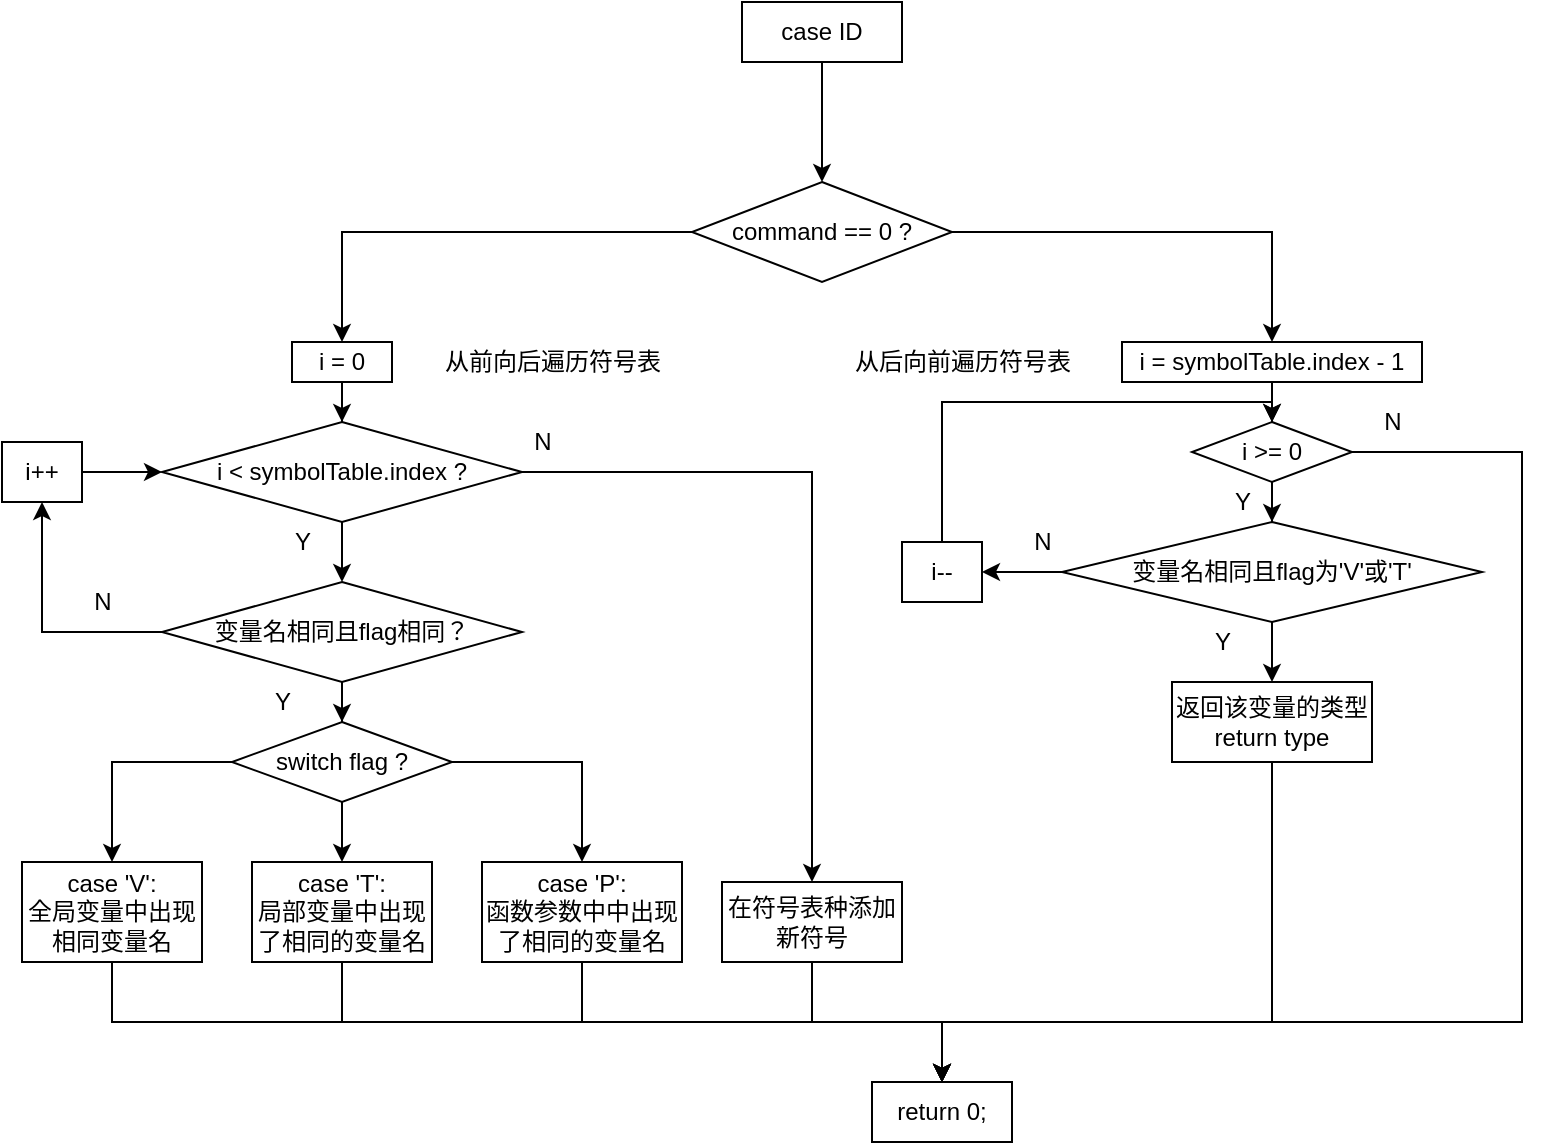 <mxfile version="14.0.5" type="github">
  <diagram id="WodFLhAZwsUnCGh3K9Pa" name="第 1 页">
    <mxGraphModel dx="3093" dy="681" grid="1" gridSize="10" guides="1" tooltips="1" connect="1" arrows="1" fold="1" page="1" pageScale="1" pageWidth="2336" pageHeight="1654" math="0" shadow="0">
      <root>
        <mxCell id="0" />
        <mxCell id="1" parent="0" />
        <mxCell id="JYjud_JIrLW7cY8SY49q-28" style="edgeStyle=orthogonalEdgeStyle;rounded=0;orthogonalLoop=1;jettySize=auto;html=1;" edge="1" parent="1" source="JYjud_JIrLW7cY8SY49q-1" target="JYjud_JIrLW7cY8SY49q-4">
          <mxGeometry relative="1" as="geometry" />
        </mxCell>
        <mxCell id="JYjud_JIrLW7cY8SY49q-1" value="case ID" style="rounded=0;whiteSpace=wrap;html=1;" vertex="1" parent="1">
          <mxGeometry x="360" y="80" width="80" height="30" as="geometry" />
        </mxCell>
        <mxCell id="JYjud_JIrLW7cY8SY49q-32" style="edgeStyle=orthogonalEdgeStyle;rounded=0;orthogonalLoop=1;jettySize=auto;html=1;entryX=0.5;entryY=0;entryDx=0;entryDy=0;" edge="1" parent="1" source="JYjud_JIrLW7cY8SY49q-4" target="JYjud_JIrLW7cY8SY49q-27">
          <mxGeometry relative="1" as="geometry" />
        </mxCell>
        <mxCell id="JYjud_JIrLW7cY8SY49q-41" style="edgeStyle=orthogonalEdgeStyle;rounded=0;orthogonalLoop=1;jettySize=auto;html=1;entryX=0.5;entryY=0;entryDx=0;entryDy=0;" edge="1" parent="1" source="JYjud_JIrLW7cY8SY49q-4" target="JYjud_JIrLW7cY8SY49q-30">
          <mxGeometry relative="1" as="geometry" />
        </mxCell>
        <mxCell id="JYjud_JIrLW7cY8SY49q-4" value="command == 0 ?" style="rhombus;whiteSpace=wrap;html=1;" vertex="1" parent="1">
          <mxGeometry x="335" y="170" width="130" height="50" as="geometry" />
        </mxCell>
        <mxCell id="JYjud_JIrLW7cY8SY49q-9" style="edgeStyle=orthogonalEdgeStyle;rounded=0;orthogonalLoop=1;jettySize=auto;html=1;" edge="1" parent="1" source="JYjud_JIrLW7cY8SY49q-7" target="JYjud_JIrLW7cY8SY49q-8">
          <mxGeometry relative="1" as="geometry" />
        </mxCell>
        <mxCell id="JYjud_JIrLW7cY8SY49q-26" style="edgeStyle=orthogonalEdgeStyle;rounded=0;orthogonalLoop=1;jettySize=auto;html=1;" edge="1" parent="1" source="JYjud_JIrLW7cY8SY49q-7" target="JYjud_JIrLW7cY8SY49q-25">
          <mxGeometry relative="1" as="geometry" />
        </mxCell>
        <mxCell id="JYjud_JIrLW7cY8SY49q-7" value="i &amp;lt;&amp;nbsp;symbolTable.index ?" style="rhombus;whiteSpace=wrap;html=1;" vertex="1" parent="1">
          <mxGeometry x="70" y="290" width="180" height="50" as="geometry" />
        </mxCell>
        <mxCell id="JYjud_JIrLW7cY8SY49q-11" style="edgeStyle=orthogonalEdgeStyle;rounded=0;orthogonalLoop=1;jettySize=auto;html=1;" edge="1" parent="1" source="JYjud_JIrLW7cY8SY49q-8" target="JYjud_JIrLW7cY8SY49q-10">
          <mxGeometry relative="1" as="geometry" />
        </mxCell>
        <mxCell id="JYjud_JIrLW7cY8SY49q-20" style="edgeStyle=orthogonalEdgeStyle;rounded=0;orthogonalLoop=1;jettySize=auto;html=1;entryX=0.5;entryY=1;entryDx=0;entryDy=0;" edge="1" parent="1" source="JYjud_JIrLW7cY8SY49q-8" target="JYjud_JIrLW7cY8SY49q-18">
          <mxGeometry relative="1" as="geometry" />
        </mxCell>
        <mxCell id="JYjud_JIrLW7cY8SY49q-8" value="变量名相同且flag相同？" style="rhombus;whiteSpace=wrap;html=1;" vertex="1" parent="1">
          <mxGeometry x="70" y="370" width="180" height="50" as="geometry" />
        </mxCell>
        <mxCell id="JYjud_JIrLW7cY8SY49q-21" style="edgeStyle=orthogonalEdgeStyle;rounded=0;orthogonalLoop=1;jettySize=auto;html=1;" edge="1" parent="1" source="JYjud_JIrLW7cY8SY49q-10" target="JYjud_JIrLW7cY8SY49q-12">
          <mxGeometry relative="1" as="geometry" />
        </mxCell>
        <mxCell id="JYjud_JIrLW7cY8SY49q-22" style="edgeStyle=orthogonalEdgeStyle;rounded=0;orthogonalLoop=1;jettySize=auto;html=1;" edge="1" parent="1" source="JYjud_JIrLW7cY8SY49q-10" target="JYjud_JIrLW7cY8SY49q-13">
          <mxGeometry relative="1" as="geometry" />
        </mxCell>
        <mxCell id="JYjud_JIrLW7cY8SY49q-23" style="edgeStyle=orthogonalEdgeStyle;rounded=0;orthogonalLoop=1;jettySize=auto;html=1;" edge="1" parent="1" source="JYjud_JIrLW7cY8SY49q-10" target="JYjud_JIrLW7cY8SY49q-14">
          <mxGeometry relative="1" as="geometry" />
        </mxCell>
        <mxCell id="JYjud_JIrLW7cY8SY49q-10" value="switch flag ?" style="rhombus;whiteSpace=wrap;html=1;" vertex="1" parent="1">
          <mxGeometry x="105" y="440" width="110" height="40" as="geometry" />
        </mxCell>
        <mxCell id="JYjud_JIrLW7cY8SY49q-55" style="edgeStyle=orthogonalEdgeStyle;rounded=0;orthogonalLoop=1;jettySize=auto;html=1;" edge="1" parent="1" source="JYjud_JIrLW7cY8SY49q-12" target="JYjud_JIrLW7cY8SY49q-53">
          <mxGeometry relative="1" as="geometry">
            <Array as="points">
              <mxPoint x="45" y="590" />
              <mxPoint x="460" y="590" />
            </Array>
          </mxGeometry>
        </mxCell>
        <mxCell id="JYjud_JIrLW7cY8SY49q-12" value="case &#39;V&#39;:&lt;br&gt;全局变量中出现相同变量名" style="rounded=0;whiteSpace=wrap;html=1;" vertex="1" parent="1">
          <mxGeometry y="510" width="90" height="50" as="geometry" />
        </mxCell>
        <mxCell id="JYjud_JIrLW7cY8SY49q-56" style="edgeStyle=orthogonalEdgeStyle;rounded=0;orthogonalLoop=1;jettySize=auto;html=1;" edge="1" parent="1" source="JYjud_JIrLW7cY8SY49q-13" target="JYjud_JIrLW7cY8SY49q-53">
          <mxGeometry relative="1" as="geometry">
            <Array as="points">
              <mxPoint x="160" y="590" />
              <mxPoint x="460" y="590" />
            </Array>
          </mxGeometry>
        </mxCell>
        <mxCell id="JYjud_JIrLW7cY8SY49q-13" value="case &#39;T&#39;:&lt;br&gt;局部变量中出现了相同的变量名" style="rounded=0;whiteSpace=wrap;html=1;" vertex="1" parent="1">
          <mxGeometry x="115" y="510" width="90" height="50" as="geometry" />
        </mxCell>
        <mxCell id="JYjud_JIrLW7cY8SY49q-57" style="edgeStyle=orthogonalEdgeStyle;rounded=0;orthogonalLoop=1;jettySize=auto;html=1;" edge="1" parent="1" source="JYjud_JIrLW7cY8SY49q-14" target="JYjud_JIrLW7cY8SY49q-53">
          <mxGeometry relative="1" as="geometry">
            <Array as="points">
              <mxPoint x="280" y="590" />
              <mxPoint x="460" y="590" />
            </Array>
          </mxGeometry>
        </mxCell>
        <mxCell id="JYjud_JIrLW7cY8SY49q-14" value="case &#39;P&#39;:&lt;br&gt;函数参数中中出现了相同的变量名" style="rounded=0;whiteSpace=wrap;html=1;" vertex="1" parent="1">
          <mxGeometry x="230" y="510" width="100" height="50" as="geometry" />
        </mxCell>
        <mxCell id="JYjud_JIrLW7cY8SY49q-16" value="Y" style="text;html=1;align=center;verticalAlign=middle;resizable=0;points=[];autosize=1;" vertex="1" parent="1">
          <mxGeometry x="130" y="340" width="20" height="20" as="geometry" />
        </mxCell>
        <mxCell id="JYjud_JIrLW7cY8SY49q-17" value="Y" style="text;html=1;align=center;verticalAlign=middle;resizable=0;points=[];autosize=1;" vertex="1" parent="1">
          <mxGeometry x="120" y="420" width="20" height="20" as="geometry" />
        </mxCell>
        <mxCell id="JYjud_JIrLW7cY8SY49q-19" style="edgeStyle=orthogonalEdgeStyle;rounded=0;orthogonalLoop=1;jettySize=auto;html=1;" edge="1" parent="1" source="JYjud_JIrLW7cY8SY49q-18" target="JYjud_JIrLW7cY8SY49q-7">
          <mxGeometry relative="1" as="geometry" />
        </mxCell>
        <mxCell id="JYjud_JIrLW7cY8SY49q-18" value="i++" style="whiteSpace=wrap;html=1;" vertex="1" parent="1">
          <mxGeometry x="-10" y="300" width="40" height="30" as="geometry" />
        </mxCell>
        <mxCell id="JYjud_JIrLW7cY8SY49q-24" value="N" style="text;html=1;align=center;verticalAlign=middle;resizable=0;points=[];autosize=1;" vertex="1" parent="1">
          <mxGeometry x="30" y="370" width="20" height="20" as="geometry" />
        </mxCell>
        <mxCell id="JYjud_JIrLW7cY8SY49q-58" style="edgeStyle=orthogonalEdgeStyle;rounded=0;orthogonalLoop=1;jettySize=auto;html=1;" edge="1" parent="1" source="JYjud_JIrLW7cY8SY49q-25" target="JYjud_JIrLW7cY8SY49q-53">
          <mxGeometry relative="1" as="geometry" />
        </mxCell>
        <mxCell id="JYjud_JIrLW7cY8SY49q-25" value="在符号表种添加新符号" style="whiteSpace=wrap;html=1;" vertex="1" parent="1">
          <mxGeometry x="350" y="520" width="90" height="40" as="geometry" />
        </mxCell>
        <mxCell id="JYjud_JIrLW7cY8SY49q-29" style="edgeStyle=orthogonalEdgeStyle;rounded=0;orthogonalLoop=1;jettySize=auto;html=1;" edge="1" parent="1" source="JYjud_JIrLW7cY8SY49q-27" target="JYjud_JIrLW7cY8SY49q-7">
          <mxGeometry relative="1" as="geometry" />
        </mxCell>
        <mxCell id="JYjud_JIrLW7cY8SY49q-27" value="i = 0" style="rounded=0;whiteSpace=wrap;html=1;" vertex="1" parent="1">
          <mxGeometry x="135" y="250" width="50" height="20" as="geometry" />
        </mxCell>
        <mxCell id="JYjud_JIrLW7cY8SY49q-38" style="edgeStyle=orthogonalEdgeStyle;rounded=0;orthogonalLoop=1;jettySize=auto;html=1;" edge="1" parent="1" source="JYjud_JIrLW7cY8SY49q-30" target="JYjud_JIrLW7cY8SY49q-37">
          <mxGeometry relative="1" as="geometry" />
        </mxCell>
        <mxCell id="JYjud_JIrLW7cY8SY49q-30" value="i =&amp;nbsp;symbolTable.index - 1" style="rounded=0;whiteSpace=wrap;html=1;" vertex="1" parent="1">
          <mxGeometry x="550" y="250" width="150" height="20" as="geometry" />
        </mxCell>
        <mxCell id="JYjud_JIrLW7cY8SY49q-31" value="N" style="text;html=1;align=center;verticalAlign=middle;resizable=0;points=[];autosize=1;" vertex="1" parent="1">
          <mxGeometry x="250" y="290" width="20" height="20" as="geometry" />
        </mxCell>
        <mxCell id="JYjud_JIrLW7cY8SY49q-33" value="从前向后遍历符号表" style="text;html=1;align=center;verticalAlign=middle;resizable=0;points=[];autosize=1;" vertex="1" parent="1">
          <mxGeometry x="205" y="250" width="120" height="20" as="geometry" />
        </mxCell>
        <mxCell id="JYjud_JIrLW7cY8SY49q-34" value="从后向前遍历符号表" style="text;html=1;align=center;verticalAlign=middle;resizable=0;points=[];autosize=1;" vertex="1" parent="1">
          <mxGeometry x="410" y="250" width="120" height="20" as="geometry" />
        </mxCell>
        <mxCell id="JYjud_JIrLW7cY8SY49q-44" style="edgeStyle=orthogonalEdgeStyle;rounded=0;orthogonalLoop=1;jettySize=auto;html=1;" edge="1" parent="1" source="JYjud_JIrLW7cY8SY49q-35" target="JYjud_JIrLW7cY8SY49q-43">
          <mxGeometry relative="1" as="geometry" />
        </mxCell>
        <mxCell id="JYjud_JIrLW7cY8SY49q-49" style="edgeStyle=orthogonalEdgeStyle;rounded=0;orthogonalLoop=1;jettySize=auto;html=1;entryX=1;entryY=0.5;entryDx=0;entryDy=0;" edge="1" parent="1" source="JYjud_JIrLW7cY8SY49q-35" target="JYjud_JIrLW7cY8SY49q-48">
          <mxGeometry relative="1" as="geometry" />
        </mxCell>
        <mxCell id="JYjud_JIrLW7cY8SY49q-35" value="变量名相同且flag为&#39;V&#39;或&#39;T&#39;" style="rhombus;whiteSpace=wrap;html=1;" vertex="1" parent="1">
          <mxGeometry x="520" y="340" width="210" height="50" as="geometry" />
        </mxCell>
        <mxCell id="JYjud_JIrLW7cY8SY49q-40" style="edgeStyle=orthogonalEdgeStyle;rounded=0;orthogonalLoop=1;jettySize=auto;html=1;" edge="1" parent="1" source="JYjud_JIrLW7cY8SY49q-37" target="JYjud_JIrLW7cY8SY49q-35">
          <mxGeometry relative="1" as="geometry" />
        </mxCell>
        <mxCell id="JYjud_JIrLW7cY8SY49q-60" style="edgeStyle=orthogonalEdgeStyle;rounded=0;orthogonalLoop=1;jettySize=auto;html=1;" edge="1" parent="1" source="JYjud_JIrLW7cY8SY49q-37" target="JYjud_JIrLW7cY8SY49q-53">
          <mxGeometry relative="1" as="geometry">
            <Array as="points">
              <mxPoint x="750" y="305" />
              <mxPoint x="750" y="590" />
              <mxPoint x="460" y="590" />
            </Array>
          </mxGeometry>
        </mxCell>
        <mxCell id="JYjud_JIrLW7cY8SY49q-37" value="i &amp;gt;= 0" style="rhombus;whiteSpace=wrap;html=1;" vertex="1" parent="1">
          <mxGeometry x="585" y="290" width="80" height="30" as="geometry" />
        </mxCell>
        <mxCell id="JYjud_JIrLW7cY8SY49q-42" value="Y" style="text;html=1;align=center;verticalAlign=middle;resizable=0;points=[];autosize=1;" vertex="1" parent="1">
          <mxGeometry x="600" y="320" width="20" height="20" as="geometry" />
        </mxCell>
        <mxCell id="JYjud_JIrLW7cY8SY49q-59" style="edgeStyle=orthogonalEdgeStyle;rounded=0;orthogonalLoop=1;jettySize=auto;html=1;" edge="1" parent="1" source="JYjud_JIrLW7cY8SY49q-43" target="JYjud_JIrLW7cY8SY49q-53">
          <mxGeometry relative="1" as="geometry">
            <Array as="points">
              <mxPoint x="625" y="590" />
              <mxPoint x="460" y="590" />
            </Array>
          </mxGeometry>
        </mxCell>
        <mxCell id="JYjud_JIrLW7cY8SY49q-43" value="返回该变量的类型&lt;br&gt;return&amp;nbsp;type" style="whiteSpace=wrap;html=1;" vertex="1" parent="1">
          <mxGeometry x="575" y="420" width="100" height="40" as="geometry" />
        </mxCell>
        <mxCell id="JYjud_JIrLW7cY8SY49q-45" value="Y" style="text;html=1;align=center;verticalAlign=middle;resizable=0;points=[];autosize=1;" vertex="1" parent="1">
          <mxGeometry x="590" y="390" width="20" height="20" as="geometry" />
        </mxCell>
        <mxCell id="JYjud_JIrLW7cY8SY49q-50" style="edgeStyle=orthogonalEdgeStyle;rounded=0;orthogonalLoop=1;jettySize=auto;html=1;entryX=0.5;entryY=0;entryDx=0;entryDy=0;" edge="1" parent="1" source="JYjud_JIrLW7cY8SY49q-48" target="JYjud_JIrLW7cY8SY49q-37">
          <mxGeometry relative="1" as="geometry">
            <Array as="points">
              <mxPoint x="460" y="280" />
              <mxPoint x="625" y="280" />
            </Array>
          </mxGeometry>
        </mxCell>
        <mxCell id="JYjud_JIrLW7cY8SY49q-48" value="i--" style="whiteSpace=wrap;html=1;" vertex="1" parent="1">
          <mxGeometry x="440" y="350" width="40" height="30" as="geometry" />
        </mxCell>
        <mxCell id="JYjud_JIrLW7cY8SY49q-51" value="N" style="text;html=1;align=center;verticalAlign=middle;resizable=0;points=[];autosize=1;" vertex="1" parent="1">
          <mxGeometry x="500" y="340" width="20" height="20" as="geometry" />
        </mxCell>
        <mxCell id="JYjud_JIrLW7cY8SY49q-53" value="return 0;" style="whiteSpace=wrap;html=1;" vertex="1" parent="1">
          <mxGeometry x="425" y="620" width="70" height="30" as="geometry" />
        </mxCell>
        <mxCell id="JYjud_JIrLW7cY8SY49q-61" value="N" style="text;html=1;align=center;verticalAlign=middle;resizable=0;points=[];autosize=1;" vertex="1" parent="1">
          <mxGeometry x="675" y="280" width="20" height="20" as="geometry" />
        </mxCell>
      </root>
    </mxGraphModel>
  </diagram>
</mxfile>

